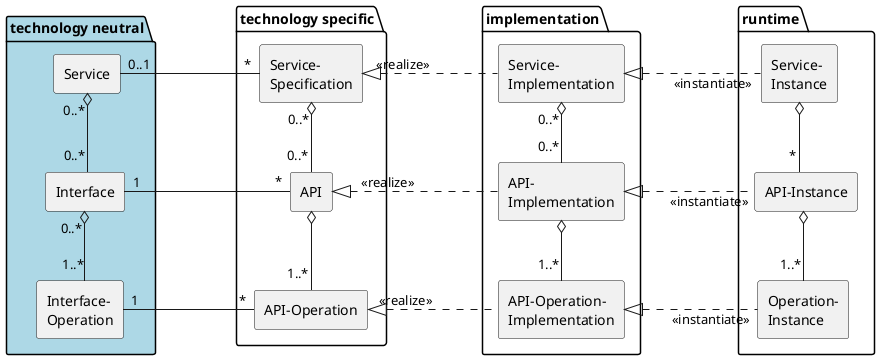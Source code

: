 @startuml
skinparam componentStyle rectangle
skinparam linetype ortho
skinparam nodesep 130

package "technology neutral" #LightBlue {

  component Service [
  Service]

  component Interface [
  Interface]

  component IfcOp[
  Interface-
  Operation]

  Service "0..*" o-- "0..*" Interface 

  Interface "0..*" o-- "1..*" IfcOp

}

package "technology specific" {

  component SvcSpec[
  Service-
  Specification]

  Service "0..1" - "*" SvcSpec

  component API[
  API]

  Interface "1" - "*" API

  component ApiOp[
  API-Operation]

  IfcOp "1" - "*" ApiOp

  SvcSpec "0..*" o-- "0..*" API

  API o-- "1..*" ApiOp

}

package "implementation" {

  component SvcImpl[
  Service-
  Implementation]

  SvcSpec <|. SvcImpl : "<<realize>>"

  component ApiImpl[
  API-
  Implementation]

  API <|. ApiImpl : "<<realize>>"

  component ApiOpImpl[
  API-Operation-
  Implementation]

  ApiOp <|. ApiOpImpl : "<<realize>>"

  SvcImpl "0..*" o-- "0..*" ApiImpl

  ApiImpl o-- "1..*" ApiOpImpl

}

package "runtime" {

  component SvcInst[
  Service-
  Instance]

  SvcImpl <|. SvcInst : "<<instantiate>>"

  component ApiInst[
  API-Instance]

  ApiImpl <|. ApiInst : "<<instantiate>>"

  component OpInst[
  Operation-
  Instance]

  ApiOpImpl <|. OpInst : "<<instantiate>>"

  SvcInst o-- "*" ApiInst

  ApiInst o-- "1..*" OpInst

}
@enduml